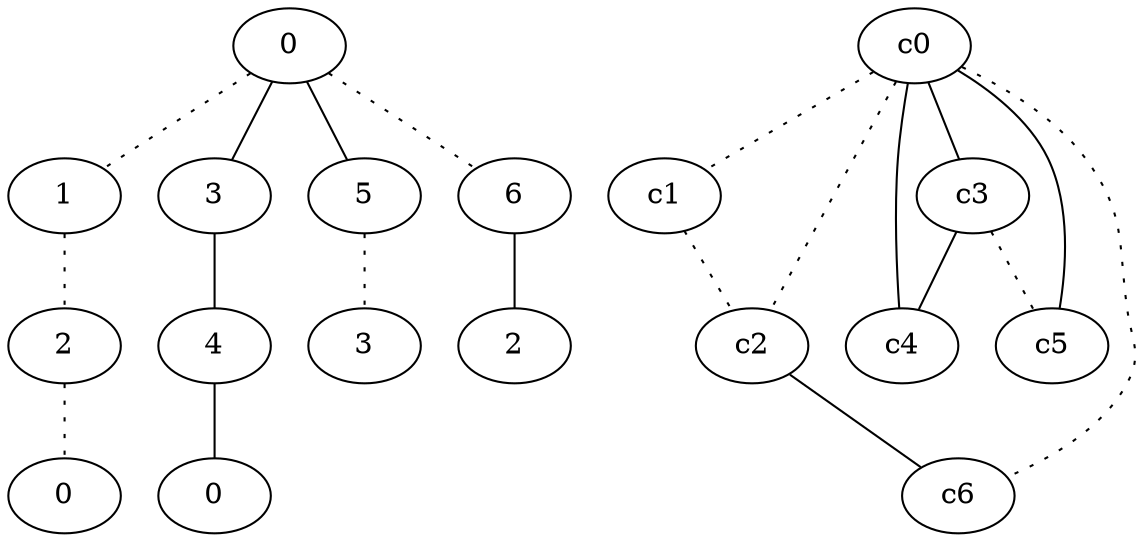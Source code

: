 graph {
a0[label=0];
a1[label=1];
a2[label=2];
a3[label=0];
a4[label=3];
a5[label=4];
a6[label=0];
a7[label=5];
a8[label=3];
a9[label=6];
a10[label=2];
a0 -- a1 [style=dotted];
a0 -- a4;
a0 -- a7;
a0 -- a9 [style=dotted];
a1 -- a2 [style=dotted];
a2 -- a3 [style=dotted];
a4 -- a5;
a5 -- a6;
a7 -- a8 [style=dotted];
a9 -- a10;
c0 -- c1 [style=dotted];
c0 -- c2 [style=dotted];
c0 -- c3;
c0 -- c4;
c0 -- c5;
c0 -- c6 [style=dotted];
c1 -- c2 [style=dotted];
c2 -- c6;
c3 -- c4;
c3 -- c5 [style=dotted];
}
